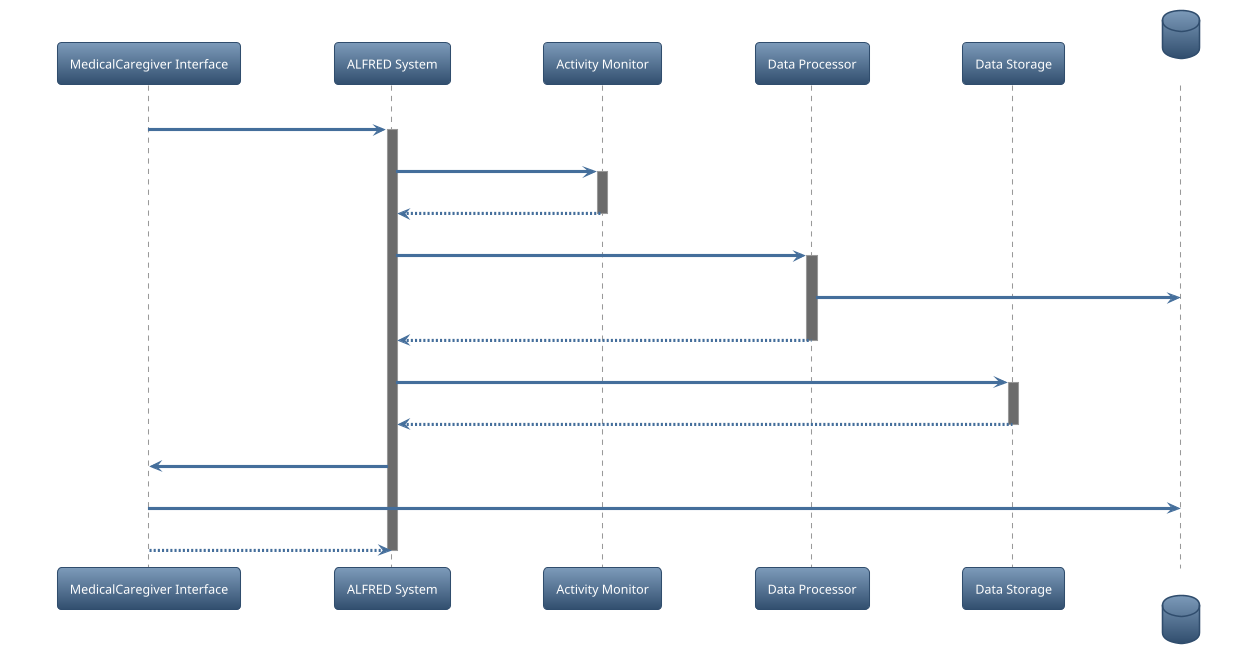 @startuml
!theme spacelab

participant "MedicalCaregiver Interface" as Interface
participant "ALFRED System" as System
participant "Activity Monitor" as Monitor
participant "Data Processor" as Processor
participant "Data Storage" as Storage
database "User's Activity Data" as UserData

Interface -> System: Request Activity Level
activate System

System -> Monitor: Capture Data
activate Monitor
Monitor --> System: Activity Data
deactivate Monitor

System -> Processor: Process Data
activate Processor
Processor -> UserData <<read>>: Fetch Historical Data
Processor --> System: Processed Data
deactivate Processor

System -> Storage: Store Query
activate Storage
Storage --> System: Acknowledge
deactivate Storage

System -> Interface: Display Activity Info
Interface -> UserData <<read>>: Retrieve Updated Data
Interface --> System: Confirm Receipt
deactivate System

@enduml